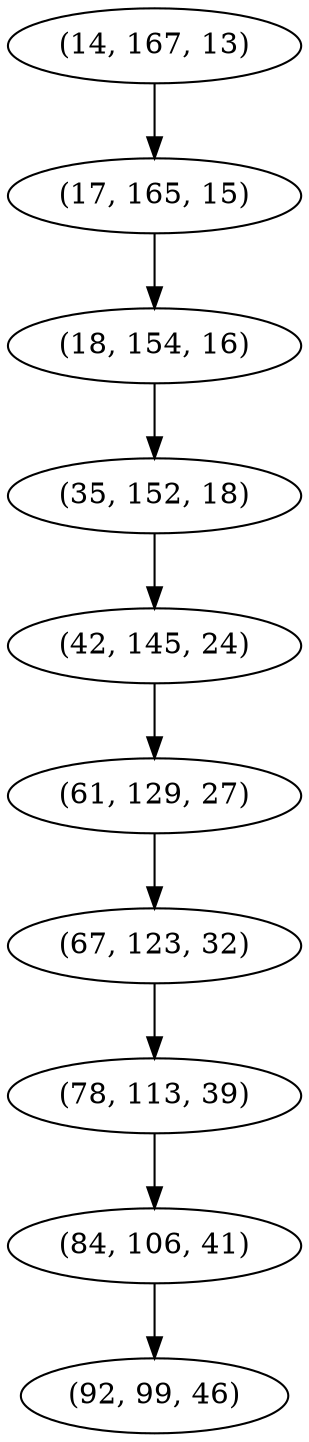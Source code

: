 digraph tree {
    "(14, 167, 13)";
    "(17, 165, 15)";
    "(18, 154, 16)";
    "(35, 152, 18)";
    "(42, 145, 24)";
    "(61, 129, 27)";
    "(67, 123, 32)";
    "(78, 113, 39)";
    "(84, 106, 41)";
    "(92, 99, 46)";
    "(14, 167, 13)" -> "(17, 165, 15)";
    "(17, 165, 15)" -> "(18, 154, 16)";
    "(18, 154, 16)" -> "(35, 152, 18)";
    "(35, 152, 18)" -> "(42, 145, 24)";
    "(42, 145, 24)" -> "(61, 129, 27)";
    "(61, 129, 27)" -> "(67, 123, 32)";
    "(67, 123, 32)" -> "(78, 113, 39)";
    "(78, 113, 39)" -> "(84, 106, 41)";
    "(84, 106, 41)" -> "(92, 99, 46)";
}
